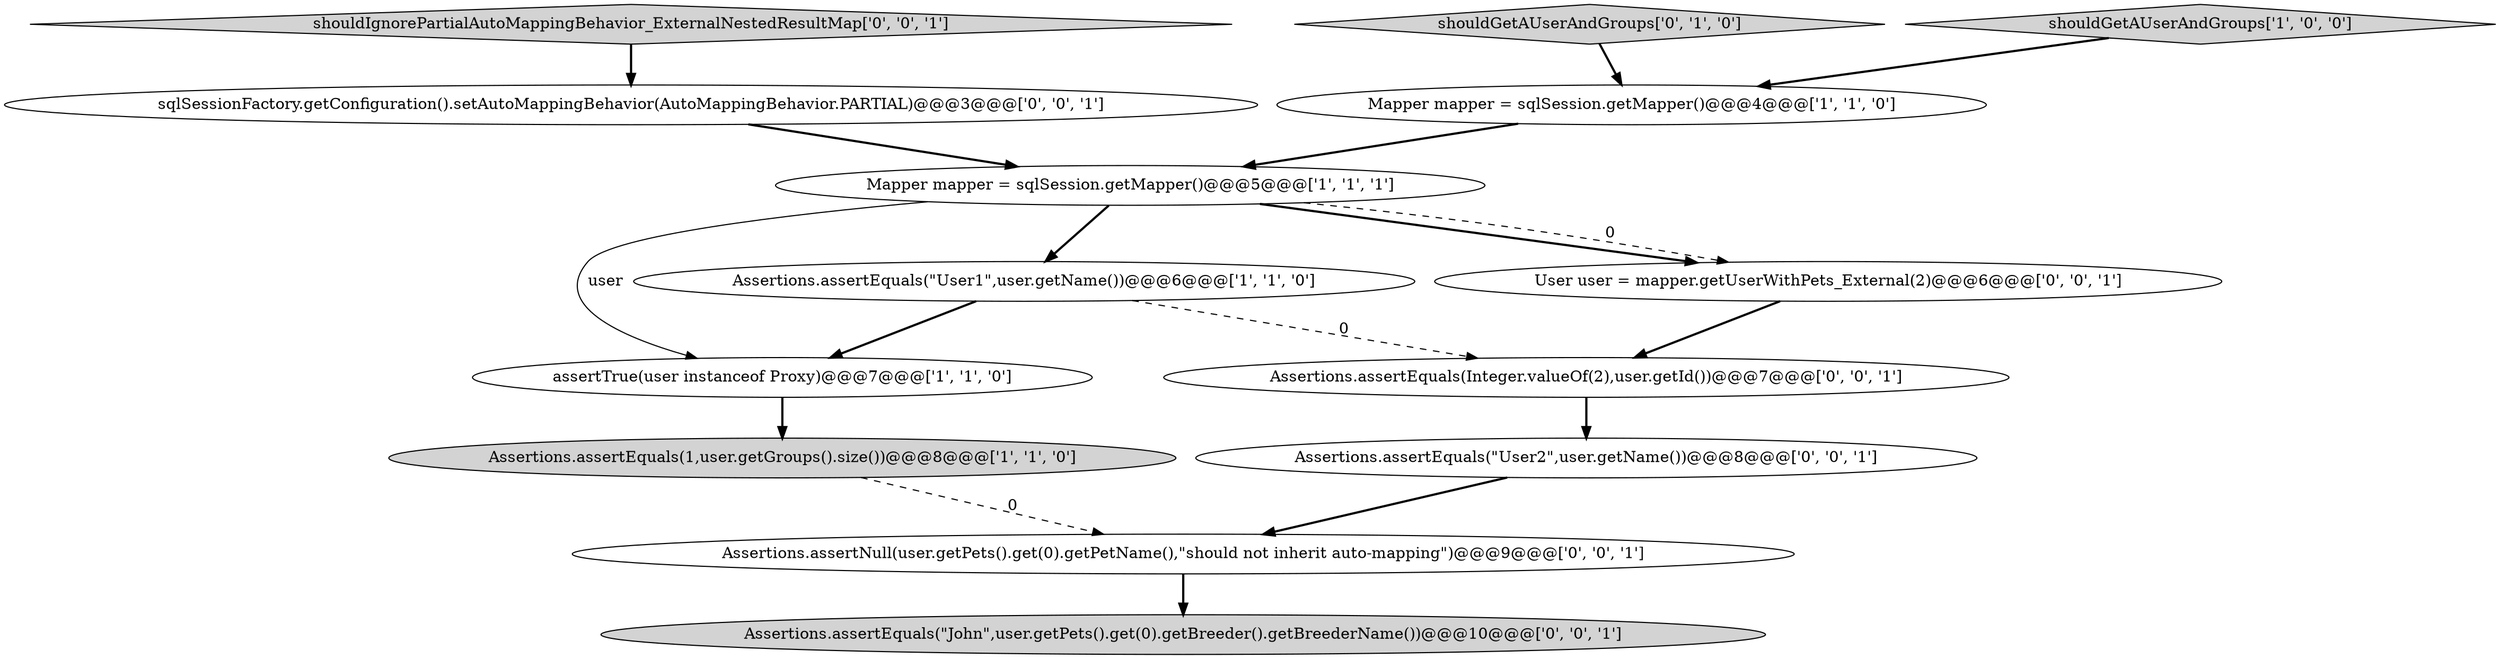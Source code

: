 digraph {
4 [style = filled, label = "shouldGetAUserAndGroups['1', '0', '0']", fillcolor = lightgray, shape = diamond image = "AAA0AAABBB1BBB"];
8 [style = filled, label = "Assertions.assertEquals(Integer.valueOf(2),user.getId())@@@7@@@['0', '0', '1']", fillcolor = white, shape = ellipse image = "AAA0AAABBB3BBB"];
6 [style = filled, label = "shouldGetAUserAndGroups['0', '1', '0']", fillcolor = lightgray, shape = diamond image = "AAA0AAABBB2BBB"];
1 [style = filled, label = "Assertions.assertEquals(\"User1\",user.getName())@@@6@@@['1', '1', '0']", fillcolor = white, shape = ellipse image = "AAA0AAABBB1BBB"];
13 [style = filled, label = "Assertions.assertNull(user.getPets().get(0).getPetName(),\"should not inherit auto-mapping\")@@@9@@@['0', '0', '1']", fillcolor = white, shape = ellipse image = "AAA0AAABBB3BBB"];
7 [style = filled, label = "Assertions.assertEquals(\"John\",user.getPets().get(0).getBreeder().getBreederName())@@@10@@@['0', '0', '1']", fillcolor = lightgray, shape = ellipse image = "AAA0AAABBB3BBB"];
10 [style = filled, label = "sqlSessionFactory.getConfiguration().setAutoMappingBehavior(AutoMappingBehavior.PARTIAL)@@@3@@@['0', '0', '1']", fillcolor = white, shape = ellipse image = "AAA0AAABBB3BBB"];
2 [style = filled, label = "Assertions.assertEquals(1,user.getGroups().size())@@@8@@@['1', '1', '0']", fillcolor = lightgray, shape = ellipse image = "AAA0AAABBB1BBB"];
0 [style = filled, label = "Mapper mapper = sqlSession.getMapper()@@@5@@@['1', '1', '1']", fillcolor = white, shape = ellipse image = "AAA0AAABBB1BBB"];
9 [style = filled, label = "Assertions.assertEquals(\"User2\",user.getName())@@@8@@@['0', '0', '1']", fillcolor = white, shape = ellipse image = "AAA0AAABBB3BBB"];
3 [style = filled, label = "assertTrue(user instanceof Proxy)@@@7@@@['1', '1', '0']", fillcolor = white, shape = ellipse image = "AAA0AAABBB1BBB"];
11 [style = filled, label = "User user = mapper.getUserWithPets_External(2)@@@6@@@['0', '0', '1']", fillcolor = white, shape = ellipse image = "AAA0AAABBB3BBB"];
12 [style = filled, label = "shouldIgnorePartialAutoMappingBehavior_ExternalNestedResultMap['0', '0', '1']", fillcolor = lightgray, shape = diamond image = "AAA0AAABBB3BBB"];
5 [style = filled, label = "Mapper mapper = sqlSession.getMapper()@@@4@@@['1', '1', '0']", fillcolor = white, shape = ellipse image = "AAA0AAABBB1BBB"];
1->3 [style = bold, label=""];
9->13 [style = bold, label=""];
11->8 [style = bold, label=""];
0->11 [style = bold, label=""];
6->5 [style = bold, label=""];
1->8 [style = dashed, label="0"];
12->10 [style = bold, label=""];
0->11 [style = dashed, label="0"];
3->2 [style = bold, label=""];
5->0 [style = bold, label=""];
4->5 [style = bold, label=""];
0->1 [style = bold, label=""];
13->7 [style = bold, label=""];
2->13 [style = dashed, label="0"];
10->0 [style = bold, label=""];
8->9 [style = bold, label=""];
0->3 [style = solid, label="user"];
}
